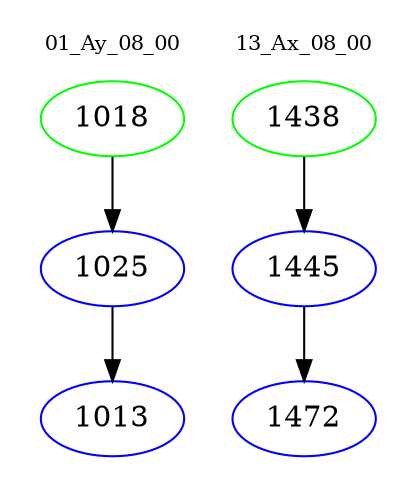 digraph{
subgraph cluster_0 {
color = white
label = "01_Ay_08_00";
fontsize=10;
T0_1018 [label="1018", color="green"]
T0_1018 -> T0_1025 [color="black"]
T0_1025 [label="1025", color="blue"]
T0_1025 -> T0_1013 [color="black"]
T0_1013 [label="1013", color="blue"]
}
subgraph cluster_1 {
color = white
label = "13_Ax_08_00";
fontsize=10;
T1_1438 [label="1438", color="green"]
T1_1438 -> T1_1445 [color="black"]
T1_1445 [label="1445", color="blue"]
T1_1445 -> T1_1472 [color="black"]
T1_1472 [label="1472", color="blue"]
}
}
